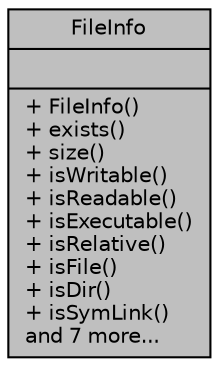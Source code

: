 digraph "FileInfo"
{
 // LATEX_PDF_SIZE
  edge [fontname="Helvetica",fontsize="10",labelfontname="Helvetica",labelfontsize="10"];
  node [fontname="Helvetica",fontsize="10",shape=record];
  Node1 [label="{FileInfo\n||+ FileInfo()\l+ exists()\l+ size()\l+ isWritable()\l+ isReadable()\l+ isExecutable()\l+ isRelative()\l+ isFile()\l+ isDir()\l+ isSymLink()\land 7 more...\l}",height=0.2,width=0.4,color="black", fillcolor="grey75", style="filled", fontcolor="black",tooltip="Minimal replacement for QFileInfo."];
}
